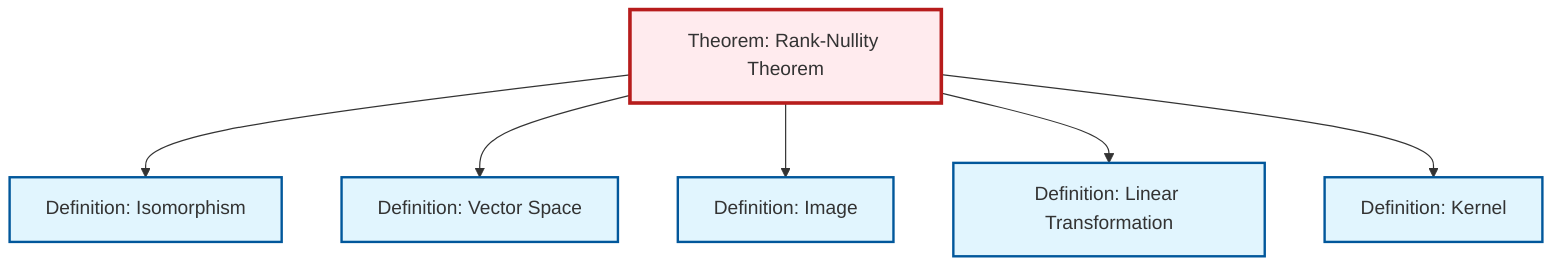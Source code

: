 graph TD
    classDef definition fill:#e1f5fe,stroke:#01579b,stroke-width:2px
    classDef theorem fill:#f3e5f5,stroke:#4a148c,stroke-width:2px
    classDef axiom fill:#fff3e0,stroke:#e65100,stroke-width:2px
    classDef example fill:#e8f5e9,stroke:#1b5e20,stroke-width:2px
    classDef current fill:#ffebee,stroke:#b71c1c,stroke-width:3px
    def-vector-space["Definition: Vector Space"]:::definition
    def-image["Definition: Image"]:::definition
    def-isomorphism["Definition: Isomorphism"]:::definition
    def-kernel["Definition: Kernel"]:::definition
    def-linear-transformation["Definition: Linear Transformation"]:::definition
    thm-rank-nullity["Theorem: Rank-Nullity Theorem"]:::theorem
    thm-rank-nullity --> def-isomorphism
    thm-rank-nullity --> def-vector-space
    thm-rank-nullity --> def-image
    thm-rank-nullity --> def-linear-transformation
    thm-rank-nullity --> def-kernel
    class thm-rank-nullity current